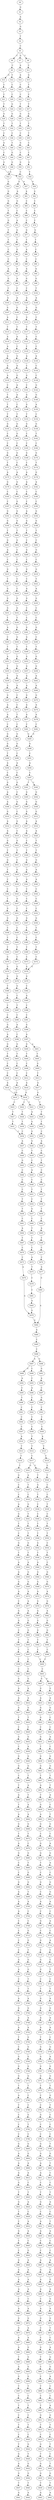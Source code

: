 strict digraph  {
	S0 -> S1 [ label = G ];
	S1 -> S2 [ label = A ];
	S2 -> S3 [ label = G ];
	S3 -> S4 [ label = T ];
	S4 -> S5 [ label = C ];
	S5 -> S6 [ label = C ];
	S5 -> S7 [ label = G ];
	S5 -> S8 [ label = T ];
	S6 -> S9 [ label = C ];
	S7 -> S10 [ label = A ];
	S8 -> S11 [ label = C ];
	S9 -> S12 [ label = T ];
	S9 -> S13 [ label = G ];
	S10 -> S14 [ label = A ];
	S11 -> S15 [ label = G ];
	S12 -> S16 [ label = C ];
	S13 -> S17 [ label = C ];
	S14 -> S18 [ label = C ];
	S15 -> S19 [ label = T ];
	S16 -> S20 [ label = C ];
	S17 -> S21 [ label = C ];
	S18 -> S22 [ label = C ];
	S19 -> S23 [ label = C ];
	S20 -> S24 [ label = G ];
	S21 -> S25 [ label = T ];
	S22 -> S26 [ label = T ];
	S23 -> S27 [ label = T ];
	S24 -> S28 [ label = G ];
	S25 -> S29 [ label = G ];
	S26 -> S30 [ label = G ];
	S27 -> S31 [ label = G ];
	S28 -> S32 [ label = T ];
	S29 -> S33 [ label = T ];
	S30 -> S34 [ label = T ];
	S31 -> S35 [ label = T ];
	S32 -> S36 [ label = C ];
	S33 -> S37 [ label = C ];
	S34 -> S38 [ label = C ];
	S35 -> S39 [ label = T ];
	S36 -> S40 [ label = T ];
	S37 -> S41 [ label = G ];
	S38 -> S42 [ label = G ];
	S39 -> S43 [ label = C ];
	S40 -> S44 [ label = G ];
	S41 -> S45 [ label = C ];
	S42 -> S46 [ label = C ];
	S43 -> S47 [ label = C ];
	S44 -> S48 [ label = G ];
	S45 -> S49 [ label = G ];
	S46 -> S50 [ label = G ];
	S47 -> S51 [ label = G ];
	S48 -> S52 [ label = A ];
	S49 -> S53 [ label = C ];
	S50 -> S53 [ label = C ];
	S51 -> S54 [ label = T ];
	S52 -> S55 [ label = G ];
	S53 -> S56 [ label = G ];
	S53 -> S57 [ label = A ];
	S54 -> S58 [ label = G ];
	S55 -> S59 [ label = G ];
	S56 -> S60 [ label = A ];
	S57 -> S61 [ label = A ];
	S58 -> S62 [ label = G ];
	S59 -> S63 [ label = G ];
	S60 -> S64 [ label = G ];
	S61 -> S65 [ label = C ];
	S62 -> S66 [ label = C ];
	S63 -> S67 [ label = T ];
	S64 -> S68 [ label = C ];
	S65 -> S69 [ label = C ];
	S66 -> S70 [ label = C ];
	S67 -> S71 [ label = G ];
	S68 -> S72 [ label = A ];
	S69 -> S73 [ label = C ];
	S70 -> S74 [ label = C ];
	S71 -> S75 [ label = T ];
	S72 -> S76 [ label = G ];
	S73 -> S77 [ label = G ];
	S74 -> S78 [ label = G ];
	S75 -> S79 [ label = T ];
	S76 -> S80 [ label = T ];
	S77 -> S81 [ label = T ];
	S78 -> S82 [ label = T ];
	S79 -> S83 [ label = C ];
	S80 -> S84 [ label = G ];
	S81 -> S85 [ label = A ];
	S82 -> S86 [ label = C ];
	S83 -> S87 [ label = C ];
	S84 -> S88 [ label = C ];
	S85 -> S89 [ label = C ];
	S86 -> S90 [ label = C ];
	S87 -> S91 [ label = A ];
	S88 -> S92 [ label = A ];
	S89 -> S93 [ label = A ];
	S90 -> S94 [ label = A ];
	S91 -> S95 [ label = G ];
	S92 -> S96 [ label = A ];
	S93 -> S97 [ label = G ];
	S94 -> S98 [ label = G ];
	S95 -> S99 [ label = C ];
	S96 -> S100 [ label = C ];
	S97 -> S101 [ label = C ];
	S98 -> S102 [ label = T ];
	S99 -> S103 [ label = A ];
	S100 -> S104 [ label = A ];
	S101 -> S105 [ label = A ];
	S102 -> S106 [ label = A ];
	S103 -> S107 [ label = G ];
	S104 -> S108 [ label = G ];
	S105 -> S109 [ label = G ];
	S106 -> S110 [ label = G ];
	S107 -> S111 [ label = A ];
	S108 -> S112 [ label = C ];
	S109 -> S113 [ label = G ];
	S110 -> S114 [ label = C ];
	S111 -> S115 [ label = T ];
	S112 -> S116 [ label = T ];
	S113 -> S117 [ label = T ];
	S114 -> S118 [ label = T ];
	S115 -> S119 [ label = A ];
	S116 -> S120 [ label = A ];
	S117 -> S121 [ label = G ];
	S118 -> S122 [ label = C ];
	S119 -> S123 [ label = A ];
	S120 -> S124 [ label = C ];
	S121 -> S125 [ label = C ];
	S122 -> S126 [ label = C ];
	S123 -> S127 [ label = A ];
	S124 -> S128 [ label = G ];
	S125 -> S129 [ label = A ];
	S126 -> S130 [ label = A ];
	S127 -> S131 [ label = A ];
	S128 -> S132 [ label = A ];
	S129 -> S133 [ label = C ];
	S130 -> S134 [ label = C ];
	S131 -> S135 [ label = A ];
	S132 -> S136 [ label = G ];
	S133 -> S137 [ label = G ];
	S134 -> S138 [ label = C ];
	S135 -> S139 [ label = C ];
	S136 -> S140 [ label = A ];
	S137 -> S141 [ label = C ];
	S138 -> S142 [ label = G ];
	S139 -> S143 [ label = T ];
	S140 -> S144 [ label = A ];
	S141 -> S145 [ label = G ];
	S142 -> S146 [ label = G ];
	S143 -> S147 [ label = T ];
	S144 -> S148 [ label = C ];
	S145 -> S149 [ label = G ];
	S146 -> S150 [ label = A ];
	S147 -> S151 [ label = T ];
	S148 -> S152 [ label = T ];
	S149 -> S153 [ label = T ];
	S150 -> S154 [ label = C ];
	S151 -> S155 [ label = G ];
	S152 -> S156 [ label = G ];
	S153 -> S157 [ label = G ];
	S154 -> S158 [ label = G ];
	S155 -> S159 [ label = C ];
	S156 -> S160 [ label = G ];
	S157 -> S161 [ label = C ];
	S158 -> S162 [ label = T ];
	S159 -> S163 [ label = C ];
	S160 -> S164 [ label = C ];
	S161 -> S165 [ label = C ];
	S162 -> S166 [ label = C ];
	S163 -> S167 [ label = G ];
	S164 -> S168 [ label = G ];
	S165 -> S169 [ label = G ];
	S166 -> S170 [ label = G ];
	S167 -> S171 [ label = T ];
	S168 -> S172 [ label = C ];
	S169 -> S173 [ label = C ];
	S170 -> S174 [ label = T ];
	S171 -> S175 [ label = A ];
	S172 -> S176 [ label = A ];
	S173 -> S177 [ label = A ];
	S174 -> S178 [ label = G ];
	S175 -> S179 [ label = G ];
	S176 -> S180 [ label = G ];
	S177 -> S181 [ label = A ];
	S178 -> S182 [ label = A ];
	S179 -> S183 [ label = C ];
	S180 -> S184 [ label = C ];
	S181 -> S185 [ label = C ];
	S182 -> S186 [ label = C ];
	S183 -> S187 [ label = C ];
	S184 -> S188 [ label = G ];
	S185 -> S189 [ label = C ];
	S186 -> S190 [ label = C ];
	S187 -> S191 [ label = G ];
	S188 -> S192 [ label = G ];
	S189 -> S193 [ label = A ];
	S190 -> S194 [ label = G ];
	S191 -> S195 [ label = G ];
	S192 -> S196 [ label = G ];
	S193 -> S197 [ label = G ];
	S194 -> S198 [ label = G ];
	S195 -> S199 [ label = T ];
	S196 -> S200 [ label = T ];
	S197 -> S201 [ label = T ];
	S198 -> S202 [ label = T ];
	S199 -> S203 [ label = G ];
	S200 -> S204 [ label = G ];
	S201 -> S205 [ label = C ];
	S202 -> S206 [ label = C ];
	S203 -> S207 [ label = A ];
	S204 -> S208 [ label = C ];
	S205 -> S209 [ label = G ];
	S206 -> S210 [ label = G ];
	S207 -> S211 [ label = C ];
	S208 -> S212 [ label = C ];
	S209 -> S213 [ label = C ];
	S210 -> S214 [ label = C ];
	S211 -> S215 [ label = G ];
	S212 -> S216 [ label = G ];
	S213 -> S217 [ label = G ];
	S214 -> S218 [ label = G ];
	S215 -> S219 [ label = T ];
	S216 -> S220 [ label = C ];
	S217 -> S221 [ label = C ];
	S218 -> S222 [ label = T ];
	S219 -> S223 [ label = G ];
	S220 -> S224 [ label = C ];
	S221 -> S225 [ label = A ];
	S222 -> S226 [ label = A ];
	S223 -> S227 [ label = G ];
	S224 -> S228 [ label = G ];
	S225 -> S229 [ label = G ];
	S226 -> S230 [ label = G ];
	S227 -> S231 [ label = G ];
	S228 -> S232 [ label = G ];
	S229 -> S233 [ label = C ];
	S230 -> S234 [ label = C ];
	S231 -> S235 [ label = T ];
	S232 -> S236 [ label = T ];
	S233 -> S237 [ label = C ];
	S234 -> S238 [ label = C ];
	S235 -> S239 [ label = A ];
	S236 -> S240 [ label = G ];
	S237 -> S241 [ label = G ];
	S238 -> S242 [ label = G ];
	S239 -> S243 [ label = C ];
	S240 -> S244 [ label = G ];
	S241 -> S245 [ label = G ];
	S242 -> S246 [ label = C ];
	S243 -> S247 [ label = T ];
	S244 -> S248 [ label = T ];
	S245 -> S249 [ label = T ];
	S246 -> S250 [ label = T ];
	S247 -> S251 [ label = A ];
	S248 -> S252 [ label = G ];
	S249 -> S253 [ label = G ];
	S250 -> S254 [ label = G ];
	S251 -> S255 [ label = T ];
	S252 -> S256 [ label = G ];
	S253 -> S257 [ label = G ];
	S254 -> S258 [ label = G ];
	S255 -> S259 [ label = T ];
	S256 -> S260 [ label = A ];
	S257 -> S261 [ label = A ];
	S258 -> S262 [ label = A ];
	S259 -> S263 [ label = G ];
	S260 -> S264 [ label = A ];
	S261 -> S265 [ label = A ];
	S262 -> S266 [ label = A ];
	S263 -> S267 [ label = G ];
	S264 -> S268 [ label = C ];
	S265 -> S269 [ label = G ];
	S266 -> S270 [ label = G ];
	S267 -> S271 [ label = A ];
	S268 -> S272 [ label = C ];
	S269 -> S273 [ label = A ];
	S270 -> S274 [ label = A ];
	S271 -> S275 [ label = A ];
	S272 -> S276 [ label = T ];
	S273 -> S277 [ label = A ];
	S274 -> S278 [ label = A ];
	S275 -> S279 [ label = C ];
	S276 -> S280 [ label = C ];
	S277 -> S281 [ label = C ];
	S278 -> S282 [ label = C ];
	S279 -> S283 [ label = G ];
	S280 -> S284 [ label = G ];
	S281 -> S285 [ label = G ];
	S282 -> S285 [ label = G ];
	S283 -> S286 [ label = G ];
	S284 -> S287 [ label = G ];
	S285 -> S288 [ label = G ];
	S286 -> S289 [ label = T ];
	S287 -> S290 [ label = C ];
	S288 -> S291 [ label = C ];
	S289 -> S292 [ label = A ];
	S290 -> S293 [ label = A ];
	S291 -> S294 [ label = A ];
	S292 -> S295 [ label = C ];
	S293 -> S296 [ label = C ];
	S294 -> S297 [ label = C ];
	S295 -> S298 [ label = G ];
	S296 -> S299 [ label = G ];
	S297 -> S300 [ label = C ];
	S297 -> S301 [ label = T ];
	S298 -> S302 [ label = A ];
	S299 -> S303 [ label = C ];
	S300 -> S304 [ label = G ];
	S301 -> S305 [ label = G ];
	S302 -> S306 [ label = A ];
	S303 -> S307 [ label = G ];
	S304 -> S308 [ label = G ];
	S305 -> S309 [ label = G ];
	S306 -> S310 [ label = G ];
	S307 -> S311 [ label = C ];
	S308 -> S312 [ label = G ];
	S309 -> S313 [ label = G ];
	S310 -> S314 [ label = A ];
	S311 -> S315 [ label = G ];
	S312 -> S316 [ label = A ];
	S313 -> S317 [ label = A ];
	S314 -> S318 [ label = A ];
	S315 -> S319 [ label = C ];
	S316 -> S320 [ label = A ];
	S317 -> S321 [ label = A ];
	S318 -> S322 [ label = G ];
	S319 -> S323 [ label = G ];
	S320 -> S324 [ label = T ];
	S321 -> S325 [ label = C ];
	S322 -> S326 [ label = T ];
	S323 -> S327 [ label = T ];
	S324 -> S328 [ label = T ];
	S325 -> S329 [ label = T ];
	S326 -> S330 [ label = G ];
	S327 -> S331 [ label = C ];
	S328 -> S332 [ label = G ];
	S329 -> S333 [ label = G ];
	S330 -> S334 [ label = T ];
	S331 -> S335 [ label = G ];
	S332 -> S336 [ label = A ];
	S333 -> S337 [ label = G ];
	S334 -> S338 [ label = C ];
	S335 -> S339 [ label = A ];
	S336 -> S340 [ label = A ];
	S337 -> S341 [ label = A ];
	S338 -> S342 [ label = C ];
	S339 -> S343 [ label = C ];
	S340 -> S344 [ label = C ];
	S341 -> S345 [ label = C ];
	S342 -> S346 [ label = T ];
	S343 -> S347 [ label = G ];
	S344 -> S348 [ label = C ];
	S345 -> S349 [ label = C ];
	S346 -> S350 [ label = G ];
	S347 -> S351 [ label = C ];
	S348 -> S352 [ label = C ];
	S349 -> S353 [ label = C ];
	S350 -> S354 [ label = G ];
	S351 -> S355 [ label = G ];
	S352 -> S356 [ label = G ];
	S353 -> S357 [ label = G ];
	S354 -> S358 [ label = C ];
	S355 -> S359 [ label = C ];
	S356 -> S360 [ label = T ];
	S357 -> S361 [ label = T ];
	S358 -> S362 [ label = C ];
	S359 -> S363 [ label = C ];
	S360 -> S364 [ label = C ];
	S361 -> S365 [ label = C ];
	S362 -> S366 [ label = T ];
	S363 -> S367 [ label = T ];
	S364 -> S368 [ label = T ];
	S365 -> S369 [ label = T ];
	S366 -> S370 [ label = G ];
	S367 -> S371 [ label = C ];
	S368 -> S372 [ label = C ];
	S369 -> S373 [ label = C ];
	S370 -> S374 [ label = G ];
	S371 -> S375 [ label = G ];
	S372 -> S376 [ label = G ];
	S373 -> S376 [ label = G ];
	S374 -> S377 [ label = G ];
	S375 -> S378 [ label = G ];
	S376 -> S379 [ label = G ];
	S377 -> S380 [ label = T ];
	S378 -> S381 [ label = G ];
	S379 -> S382 [ label = C ];
	S380 -> S383 [ label = C ];
	S381 -> S384 [ label = C ];
	S382 -> S385 [ label = A ];
	S383 -> S386 [ label = C ];
	S384 -> S387 [ label = T ];
	S385 -> S388 [ label = C ];
	S386 -> S389 [ label = C ];
	S387 -> S390 [ label = C ];
	S388 -> S391 [ label = C ];
	S389 -> S392 [ label = G ];
	S390 -> S393 [ label = A ];
	S391 -> S394 [ label = G ];
	S392 -> S395 [ label = A ];
	S393 -> S396 [ label = C ];
	S394 -> S397 [ label = A ];
	S395 -> S398 [ label = G ];
	S396 -> S399 [ label = G ];
	S397 -> S400 [ label = G ];
	S397 -> S401 [ label = A ];
	S398 -> S402 [ label = T ];
	S399 -> S403 [ label = T ];
	S400 -> S404 [ label = T ];
	S401 -> S405 [ label = T ];
	S402 -> S406 [ label = C ];
	S403 -> S407 [ label = C ];
	S404 -> S408 [ label = C ];
	S405 -> S409 [ label = G ];
	S406 -> S410 [ label = C ];
	S407 -> S411 [ label = C ];
	S408 -> S412 [ label = C ];
	S409 -> S413 [ label = T ];
	S410 -> S414 [ label = A ];
	S411 -> S415 [ label = A ];
	S412 -> S416 [ label = A ];
	S413 -> S417 [ label = A ];
	S414 -> S418 [ label = G ];
	S415 -> S419 [ label = G ];
	S416 -> S418 [ label = G ];
	S417 -> S420 [ label = G ];
	S418 -> S421 [ label = T ];
	S418 -> S422 [ label = C ];
	S419 -> S423 [ label = C ];
	S420 -> S424 [ label = T ];
	S421 -> S425 [ label = A ];
	S422 -> S426 [ label = T ];
	S423 -> S427 [ label = T ];
	S424 -> S428 [ label = T ];
	S425 -> S429 [ label = G ];
	S426 -> S430 [ label = T ];
	S427 -> S431 [ label = T ];
	S428 -> S432 [ label = T ];
	S429 -> S433 [ label = G ];
	S430 -> S434 [ label = C ];
	S431 -> S434 [ label = C ];
	S432 -> S435 [ label = C ];
	S433 -> S436 [ label = G ];
	S434 -> S437 [ label = A ];
	S435 -> S438 [ label = A ];
	S436 -> S439 [ label = T ];
	S437 -> S440 [ label = C ];
	S438 -> S441 [ label = C ];
	S439 -> S442 [ label = C ];
	S440 -> S443 [ label = G ];
	S441 -> S444 [ label = T ];
	S442 -> S445 [ label = A ];
	S443 -> S446 [ label = C ];
	S444 -> S447 [ label = C ];
	S445 -> S448 [ label = C ];
	S446 -> S449 [ label = C ];
	S447 -> S450 [ label = C ];
	S448 -> S451 [ label = T ];
	S449 -> S452 [ label = C ];
	S450 -> S453 [ label = T ];
	S451 -> S454 [ label = C ];
	S452 -> S455 [ label = T ];
	S453 -> S456 [ label = T ];
	S454 -> S457 [ label = G ];
	S455 -> S458 [ label = T ];
	S456 -> S459 [ label = T ];
	S457 -> S460 [ label = C ];
	S458 -> S461 [ label = C ];
	S459 -> S462 [ label = C ];
	S460 -> S463 [ label = T ];
	S461 -> S464 [ label = A ];
	S462 -> S465 [ label = A ];
	S463 -> S466 [ label = T ];
	S464 -> S467 [ label = T ];
	S465 -> S468 [ label = T ];
	S466 -> S469 [ label = C ];
	S467 -> S470 [ label = C ];
	S468 -> S471 [ label = C ];
	S469 -> S472 [ label = A ];
	S470 -> S473 [ label = C ];
	S471 -> S474 [ label = C ];
	S472 -> S475 [ label = T ];
	S473 -> S476 [ label = A ];
	S474 -> S477 [ label = A ];
	S475 -> S478 [ label = C ];
	S476 -> S479 [ label = G ];
	S477 -> S480 [ label = G ];
	S478 -> S481 [ label = C ];
	S479 -> S482 [ label = A ];
	S480 -> S482 [ label = A ];
	S481 -> S483 [ label = A ];
	S482 -> S484 [ label = A ];
	S483 -> S479 [ label = G ];
	S484 -> S485 [ label = C ];
	S485 -> S486 [ label = C ];
	S486 -> S487 [ label = A ];
	S486 -> S488 [ label = G ];
	S487 -> S489 [ label = G ];
	S487 -> S490 [ label = C ];
	S488 -> S491 [ label = G ];
	S489 -> S492 [ label = A ];
	S490 -> S493 [ label = C ];
	S491 -> S494 [ label = A ];
	S492 -> S495 [ label = C ];
	S493 -> S496 [ label = A ];
	S494 -> S497 [ label = C ];
	S495 -> S498 [ label = T ];
	S496 -> S499 [ label = C ];
	S497 -> S500 [ label = G ];
	S498 -> S501 [ label = C ];
	S499 -> S502 [ label = C ];
	S500 -> S503 [ label = C ];
	S501 -> S504 [ label = C ];
	S502 -> S505 [ label = C ];
	S503 -> S506 [ label = C ];
	S504 -> S507 [ label = C ];
	S505 -> S508 [ label = C ];
	S506 -> S509 [ label = C ];
	S507 -> S510 [ label = A ];
	S508 -> S511 [ label = T ];
	S509 -> S512 [ label = A ];
	S510 -> S513 [ label = T ];
	S511 -> S514 [ label = T ];
	S512 -> S515 [ label = T ];
	S513 -> S516 [ label = C ];
	S514 -> S517 [ label = C ];
	S515 -> S518 [ label = C ];
	S516 -> S519 [ label = T ];
	S517 -> S520 [ label = C ];
	S517 -> S521 [ label = G ];
	S518 -> S522 [ label = G ];
	S519 -> S523 [ label = G ];
	S520 -> S524 [ label = T ];
	S521 -> S525 [ label = A ];
	S522 -> S526 [ label = T ];
	S523 -> S527 [ label = C ];
	S524 -> S528 [ label = G ];
	S525 -> S529 [ label = T ];
	S526 -> S530 [ label = C ];
	S527 -> S531 [ label = C ];
	S528 -> S532 [ label = T ];
	S529 -> S533 [ label = C ];
	S530 -> S534 [ label = C ];
	S531 -> S535 [ label = A ];
	S532 -> S536 [ label = C ];
	S533 -> S537 [ label = G ];
	S534 -> S538 [ label = T ];
	S535 -> S539 [ label = G ];
	S536 -> S540 [ label = C ];
	S537 -> S541 [ label = T ];
	S538 -> S542 [ label = C ];
	S539 -> S543 [ label = T ];
	S540 -> S544 [ label = T ];
	S541 -> S545 [ label = T ];
	S542 -> S546 [ label = T ];
	S543 -> S547 [ label = C ];
	S544 -> S548 [ label = T ];
	S545 -> S549 [ label = T ];
	S546 -> S550 [ label = T ];
	S547 -> S551 [ label = G ];
	S548 -> S552 [ label = G ];
	S549 -> S553 [ label = G ];
	S550 -> S554 [ label = C ];
	S551 -> S555 [ label = T ];
	S552 -> S556 [ label = T ];
	S553 -> S557 [ label = T ];
	S554 -> S558 [ label = T ];
	S555 -> S559 [ label = A ];
	S556 -> S560 [ label = A ];
	S557 -> S561 [ label = A ];
	S558 -> S562 [ label = C ];
	S559 -> S563 [ label = A ];
	S560 -> S564 [ label = G ];
	S561 -> S565 [ label = G ];
	S562 -> S566 [ label = G ];
	S563 -> S567 [ label = G ];
	S564 -> S568 [ label = G ];
	S565 -> S569 [ label = G ];
	S566 -> S570 [ label = G ];
	S567 -> S571 [ label = A ];
	S568 -> S572 [ label = A ];
	S569 -> S573 [ label = A ];
	S570 -> S574 [ label = A ];
	S571 -> S575 [ label = C ];
	S572 -> S576 [ label = G ];
	S573 -> S577 [ label = A ];
	S574 -> S578 [ label = G ];
	S575 -> S579 [ label = G ];
	S576 -> S580 [ label = A ];
	S577 -> S581 [ label = A ];
	S578 -> S582 [ label = A ];
	S579 -> S583 [ label = G ];
	S580 -> S584 [ label = G ];
	S581 -> S585 [ label = G ];
	S582 -> S586 [ label = G ];
	S583 -> S587 [ label = C ];
	S584 -> S588 [ label = G ];
	S585 -> S589 [ label = G ];
	S586 -> S590 [ label = G ];
	S587 -> S591 [ label = T ];
	S588 -> S592 [ label = T ];
	S589 -> S593 [ label = T ];
	S590 -> S594 [ label = T ];
	S591 -> S595 [ label = C ];
	S592 -> S596 [ label = C ];
	S593 -> S597 [ label = C ];
	S594 -> S598 [ label = C ];
	S595 -> S599 [ label = T ];
	S596 -> S600 [ label = C ];
	S597 -> S601 [ label = C ];
	S598 -> S600 [ label = C ];
	S599 -> S602 [ label = C ];
	S600 -> S603 [ label = C ];
	S601 -> S604 [ label = C ];
	S602 -> S605 [ label = G ];
	S603 -> S606 [ label = A ];
	S603 -> S607 [ label = G ];
	S604 -> S608 [ label = G ];
	S605 -> S609 [ label = A ];
	S606 -> S610 [ label = G ];
	S607 -> S611 [ label = G ];
	S608 -> S612 [ label = A ];
	S609 -> S613 [ label = A ];
	S610 -> S614 [ label = A ];
	S611 -> S615 [ label = A ];
	S612 -> S616 [ label = A ];
	S613 -> S617 [ label = G ];
	S614 -> S618 [ label = G ];
	S615 -> S619 [ label = G ];
	S616 -> S620 [ label = G ];
	S617 -> S621 [ label = T ];
	S618 -> S622 [ label = C ];
	S619 -> S623 [ label = G ];
	S620 -> S624 [ label = T ];
	S621 -> S625 [ label = C ];
	S622 -> S626 [ label = C ];
	S623 -> S627 [ label = C ];
	S624 -> S628 [ label = C ];
	S625 -> S629 [ label = G ];
	S626 -> S630 [ label = A ];
	S627 -> S631 [ label = G ];
	S628 -> S632 [ label = G ];
	S629 -> S633 [ label = C ];
	S630 -> S634 [ label = C ];
	S631 -> S635 [ label = T ];
	S632 -> S636 [ label = A ];
	S633 -> S637 [ label = G ];
	S634 -> S638 [ label = G ];
	S635 -> S639 [ label = G ];
	S636 -> S640 [ label = G ];
	S637 -> S641 [ label = G ];
	S638 -> S642 [ label = G ];
	S639 -> S643 [ label = G ];
	S640 -> S644 [ label = G ];
	S641 -> S645 [ label = C ];
	S642 -> S646 [ label = T ];
	S643 -> S647 [ label = T ];
	S644 -> S648 [ label = T ];
	S645 -> S649 [ label = T ];
	S646 -> S650 [ label = T ];
	S647 -> S651 [ label = A ];
	S648 -> S652 [ label = A ];
	S649 -> S653 [ label = A ];
	S650 -> S654 [ label = A ];
	S651 -> S655 [ label = T ];
	S652 -> S656 [ label = T ];
	S653 -> S657 [ label = T ];
	S654 -> S658 [ label = C ];
	S655 -> S659 [ label = G ];
	S656 -> S660 [ label = A ];
	S657 -> S661 [ label = A ];
	S658 -> S662 [ label = T ];
	S659 -> S663 [ label = A ];
	S660 -> S664 [ label = A ];
	S661 -> S665 [ label = G ];
	S662 -> S666 [ label = G ];
	S663 -> S667 [ label = G ];
	S664 -> S668 [ label = G ];
	S665 -> S669 [ label = T ];
	S666 -> S670 [ label = C ];
	S667 -> S671 [ label = C ];
	S668 -> S672 [ label = T ];
	S669 -> S673 [ label = A ];
	S670 -> S674 [ label = A ];
	S671 -> S675 [ label = G ];
	S672 -> S676 [ label = C ];
	S673 -> S677 [ label = G ];
	S674 -> S678 [ label = G ];
	S675 -> S679 [ label = G ];
	S676 -> S680 [ label = G ];
	S677 -> S681 [ label = C ];
	S678 -> S682 [ label = A ];
	S679 -> S683 [ label = T ];
	S680 -> S684 [ label = T ];
	S681 -> S685 [ label = C ];
	S682 -> S686 [ label = C ];
	S683 -> S687 [ label = C ];
	S684 -> S688 [ label = G ];
	S685 -> S689 [ label = G ];
	S686 -> S690 [ label = G ];
	S687 -> S691 [ label = G ];
	S688 -> S692 [ label = G ];
	S689 -> S693 [ label = A ];
	S690 -> S694 [ label = G ];
	S691 -> S695 [ label = C ];
	S692 -> S696 [ label = T ];
	S693 -> S697 [ label = A ];
	S694 -> S698 [ label = A ];
	S695 -> S699 [ label = A ];
	S696 -> S700 [ label = A ];
	S697 -> S701 [ label = A ];
	S698 -> S702 [ label = C ];
	S699 -> S703 [ label = C ];
	S700 -> S704 [ label = C ];
	S701 -> S705 [ label = C ];
	S702 -> S706 [ label = A ];
	S703 -> S707 [ label = G ];
	S704 -> S708 [ label = C ];
	S705 -> S709 [ label = C ];
	S706 -> S710 [ label = C ];
	S707 -> S711 [ label = C ];
	S708 -> S712 [ label = G ];
	S709 -> S713 [ label = C ];
	S710 -> S714 [ label = A ];
	S711 -> S715 [ label = G ];
	S712 -> S716 [ label = G ];
	S713 -> S717 [ label = C ];
	S714 -> S718 [ label = C ];
	S715 -> S719 [ label = C ];
	S716 -> S720 [ label = T ];
	S717 -> S721 [ label = G ];
	S718 -> S722 [ label = C ];
	S719 -> S723 [ label = G ];
	S720 -> S724 [ label = G ];
	S721 -> S725 [ label = A ];
	S722 -> S726 [ label = T ];
	S723 -> S727 [ label = G ];
	S724 -> S728 [ label = G ];
	S725 -> S729 [ label = C ];
	S726 -> S730 [ label = C ];
	S727 -> S731 [ label = C ];
	S728 -> S732 [ label = T ];
	S729 -> S733 [ label = T ];
	S730 -> S734 [ label = T ];
	S731 -> S735 [ label = T ];
	S732 -> S736 [ label = T ];
	S733 -> S737 [ label = A ];
	S734 -> S738 [ label = A ];
	S735 -> S739 [ label = G ];
	S736 -> S740 [ label = A ];
	S737 -> S741 [ label = G ];
	S738 -> S742 [ label = G ];
	S739 -> S743 [ label = G ];
	S740 -> S744 [ label = G ];
	S741 -> S745 [ label = A ];
	S742 -> S746 [ label = A ];
	S743 -> S747 [ label = A ];
	S744 -> S748 [ label = A ];
	S745 -> S749 [ label = A ];
	S746 -> S750 [ label = A ];
	S747 -> S751 [ label = A ];
	S748 -> S752 [ label = A ];
	S749 -> S753 [ label = T ];
	S750 -> S754 [ label = C ];
	S751 -> S755 [ label = T ];
	S752 -> S756 [ label = G ];
	S753 -> S757 [ label = C ];
	S754 -> S758 [ label = G ];
	S755 -> S759 [ label = G ];
	S756 -> S760 [ label = G ];
	S757 -> S761 [ label = G ];
	S758 -> S762 [ label = A ];
	S759 -> S763 [ label = G ];
	S760 -> S764 [ label = G ];
	S761 -> S765 [ label = G ];
	S762 -> S766 [ label = G ];
	S763 -> S767 [ label = G ];
	S764 -> S768 [ label = G ];
	S765 -> S769 [ label = G ];
	S766 -> S770 [ label = G ];
	S767 -> S771 [ label = G ];
	S768 -> S772 [ label = G ];
	S769 -> S773 [ label = T ];
	S770 -> S774 [ label = T ];
	S771 -> S775 [ label = T ];
	S772 -> S776 [ label = T ];
	S773 -> S777 [ label = A ];
	S774 -> S778 [ label = G ];
	S775 -> S779 [ label = C ];
	S776 -> S780 [ label = C ];
	S777 -> S781 [ label = T ];
	S778 -> S782 [ label = T ];
	S779 -> S783 [ label = C ];
	S780 -> S784 [ label = C ];
	S781 -> S785 [ label = C ];
	S782 -> S786 [ label = C ];
	S783 -> S787 [ label = G ];
	S784 -> S788 [ label = G ];
	S785 -> S789 [ label = C ];
	S786 -> S790 [ label = C ];
	S787 -> S791 [ label = C ];
	S788 -> S792 [ label = T ];
	S789 -> S793 [ label = C ];
	S790 -> S794 [ label = C ];
	S791 -> S795 [ label = C ];
	S792 -> S796 [ label = C ];
	S793 -> S797 [ label = G ];
	S794 -> S798 [ label = T ];
	S795 -> S799 [ label = G ];
	S796 -> S800 [ label = G ];
	S797 -> S801 [ label = A ];
	S798 -> S802 [ label = G ];
	S799 -> S803 [ label = G ];
	S800 -> S804 [ label = G ];
	S801 -> S805 [ label = A ];
	S802 -> S806 [ label = T ];
	S803 -> S807 [ label = A ];
	S804 -> S808 [ label = A ];
	S805 -> S809 [ label = A ];
	S806 -> S810 [ label = C ];
	S807 -> S811 [ label = A ];
	S808 -> S812 [ label = A ];
	S809 -> S813 [ label = G ];
	S810 -> S814 [ label = C ];
	S811 -> S815 [ label = C ];
	S812 -> S816 [ label = C ];
	S813 -> S817 [ label = T ];
	S814 -> S818 [ label = T ];
	S815 -> S819 [ label = T ];
	S816 -> S820 [ label = T ];
	S817 -> S821 [ label = G ];
	S818 -> S822 [ label = A ];
	S819 -> S823 [ label = G ];
	S820 -> S824 [ label = A ];
	S821 -> S825 [ label = T ];
	S822 -> S826 [ label = C ];
	S823 -> S827 [ label = C ];
	S824 -> S828 [ label = C ];
	S825 -> S829 [ label = C ];
	S826 -> S830 [ label = T ];
	S827 -> S831 [ label = A ];
	S828 -> S832 [ label = A ];
	S829 -> S833 [ label = G ];
	S830 -> S834 [ label = A ];
	S831 -> S835 [ label = A ];
	S832 -> S836 [ label = A ];
	S833 -> S837 [ label = T ];
	S834 -> S838 [ label = C ];
	S835 -> S839 [ label = C ];
	S836 -> S840 [ label = C ];
	S837 -> S841 [ label = C ];
	S838 -> S842 [ label = C ];
	S839 -> S843 [ label = C ];
	S840 -> S844 [ label = G ];
	S841 -> S845 [ label = G ];
	S842 -> S846 [ label = A ];
	S843 -> S847 [ label = A ];
	S844 -> S848 [ label = A ];
	S845 -> S849 [ label = G ];
	S846 -> S850 [ label = G ];
	S847 -> S851 [ label = G ];
	S848 -> S852 [ label = A ];
	S849 -> S853 [ label = A ];
	S850 -> S854 [ label = G ];
	S851 -> S855 [ label = A ];
	S852 -> S856 [ label = A ];
	S853 -> S857 [ label = A ];
	S854 -> S858 [ label = A ];
	S855 -> S859 [ label = A ];
	S856 -> S860 [ label = A ];
	S857 -> S861 [ label = C ];
	S858 -> S862 [ label = G ];
	S859 -> S863 [ label = C ];
	S860 -> S864 [ label = C ];
	S861 -> S865 [ label = A ];
	S862 -> S866 [ label = A ];
	S863 -> S867 [ label = A ];
	S864 -> S868 [ label = A ];
	S865 -> S869 [ label = G ];
	S866 -> S870 [ label = G ];
	S867 -> S871 [ label = G ];
	S868 -> S872 [ label = G ];
	S869 -> S873 [ label = G ];
	S870 -> S874 [ label = T ];
	S871 -> S875 [ label = C ];
	S872 -> S876 [ label = A ];
	S873 -> S877 [ label = A ];
	S874 -> S878 [ label = C ];
	S875 -> S879 [ label = C ];
	S876 -> S880 [ label = A ];
	S877 -> S881 [ label = A ];
	S878 -> S882 [ label = A ];
	S879 -> S883 [ label = G ];
	S880 -> S884 [ label = G ];
	S881 -> S885 [ label = T ];
	S882 -> S886 [ label = G ];
	S883 -> S887 [ label = T ];
	S884 -> S888 [ label = G ];
	S885 -> S889 [ label = A ];
	S886 -> S890 [ label = G ];
	S887 -> S891 [ label = C ];
	S888 -> S892 [ label = G ];
	S889 -> S893 [ label = G ];
	S890 -> S894 [ label = A ];
	S891 -> S895 [ label = C ];
	S892 -> S896 [ label = G ];
	S893 -> S897 [ label = T ];
	S894 -> S898 [ label = C ];
	S895 -> S899 [ label = T ];
	S896 -> S900 [ label = T ];
	S897 -> S901 [ label = C ];
	S898 -> S902 [ label = C ];
	S899 -> S903 [ label = C ];
	S900 -> S904 [ label = C ];
	S901 -> S905 [ label = T ];
	S902 -> S906 [ label = A ];
	S903 -> S907 [ label = T ];
	S904 -> S908 [ label = T ];
	S905 -> S909 [ label = C ];
	S906 -> S910 [ label = G ];
	S907 -> S911 [ label = G ];
	S908 -> S912 [ label = C ];
	S909 -> S913 [ label = T ];
	S910 -> S914 [ label = T ];
	S911 -> S915 [ label = T ];
	S912 -> S916 [ label = T ];
	S913 -> S917 [ label = C ];
	S914 -> S918 [ label = C ];
	S915 -> S919 [ label = C ];
	S916 -> S920 [ label = C ];
	S917 -> S921 [ label = T ];
	S918 -> S922 [ label = T ];
	S919 -> S923 [ label = G ];
	S920 -> S924 [ label = G ];
	S921 -> S925 [ label = G ];
	S922 -> S926 [ label = C ];
	S923 -> S927 [ label = T ];
	S924 -> S928 [ label = T ];
	S925 -> S929 [ label = A ];
	S926 -> S930 [ label = T ];
	S927 -> S931 [ label = G ];
	S928 -> S932 [ label = G ];
	S929 -> S933 [ label = G ];
	S930 -> S934 [ label = G ];
	S931 -> S935 [ label = G ];
	S932 -> S936 [ label = G ];
	S933 -> S937 [ label = T ];
	S934 -> S938 [ label = T ];
	S935 -> S939 [ label = T ];
	S936 -> S940 [ label = T ];
	S937 -> S941 [ label = A ];
	S938 -> S942 [ label = A ];
	S939 -> S943 [ label = A ];
	S940 -> S944 [ label = A ];
}
